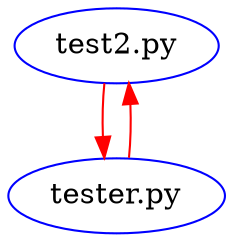 digraph "" {
	graph [bb="0,0,79.657,108"];
	node [label="\N"];
	"test2.py"	 [color=blue,
		height=0.5,
		pos="39.828,90",
		width=1.0518];
	"tester.py"	 [color=blue,
		height=0.5,
		pos="39.828,18",
		width=1.1063];
	"test2.py" -> "tester.py"	 [color=red,
		pos="e,33.908,35.843 33.913,72.202 33.123,64.327 32.894,54.875 33.225,46.085"];
	"tester.py" -> "test2.py"	 [color=red,
		pos="e,45.744,72.202 45.749,35.843 46.536,43.724 46.763,53.177 46.429,61.965"];
}
